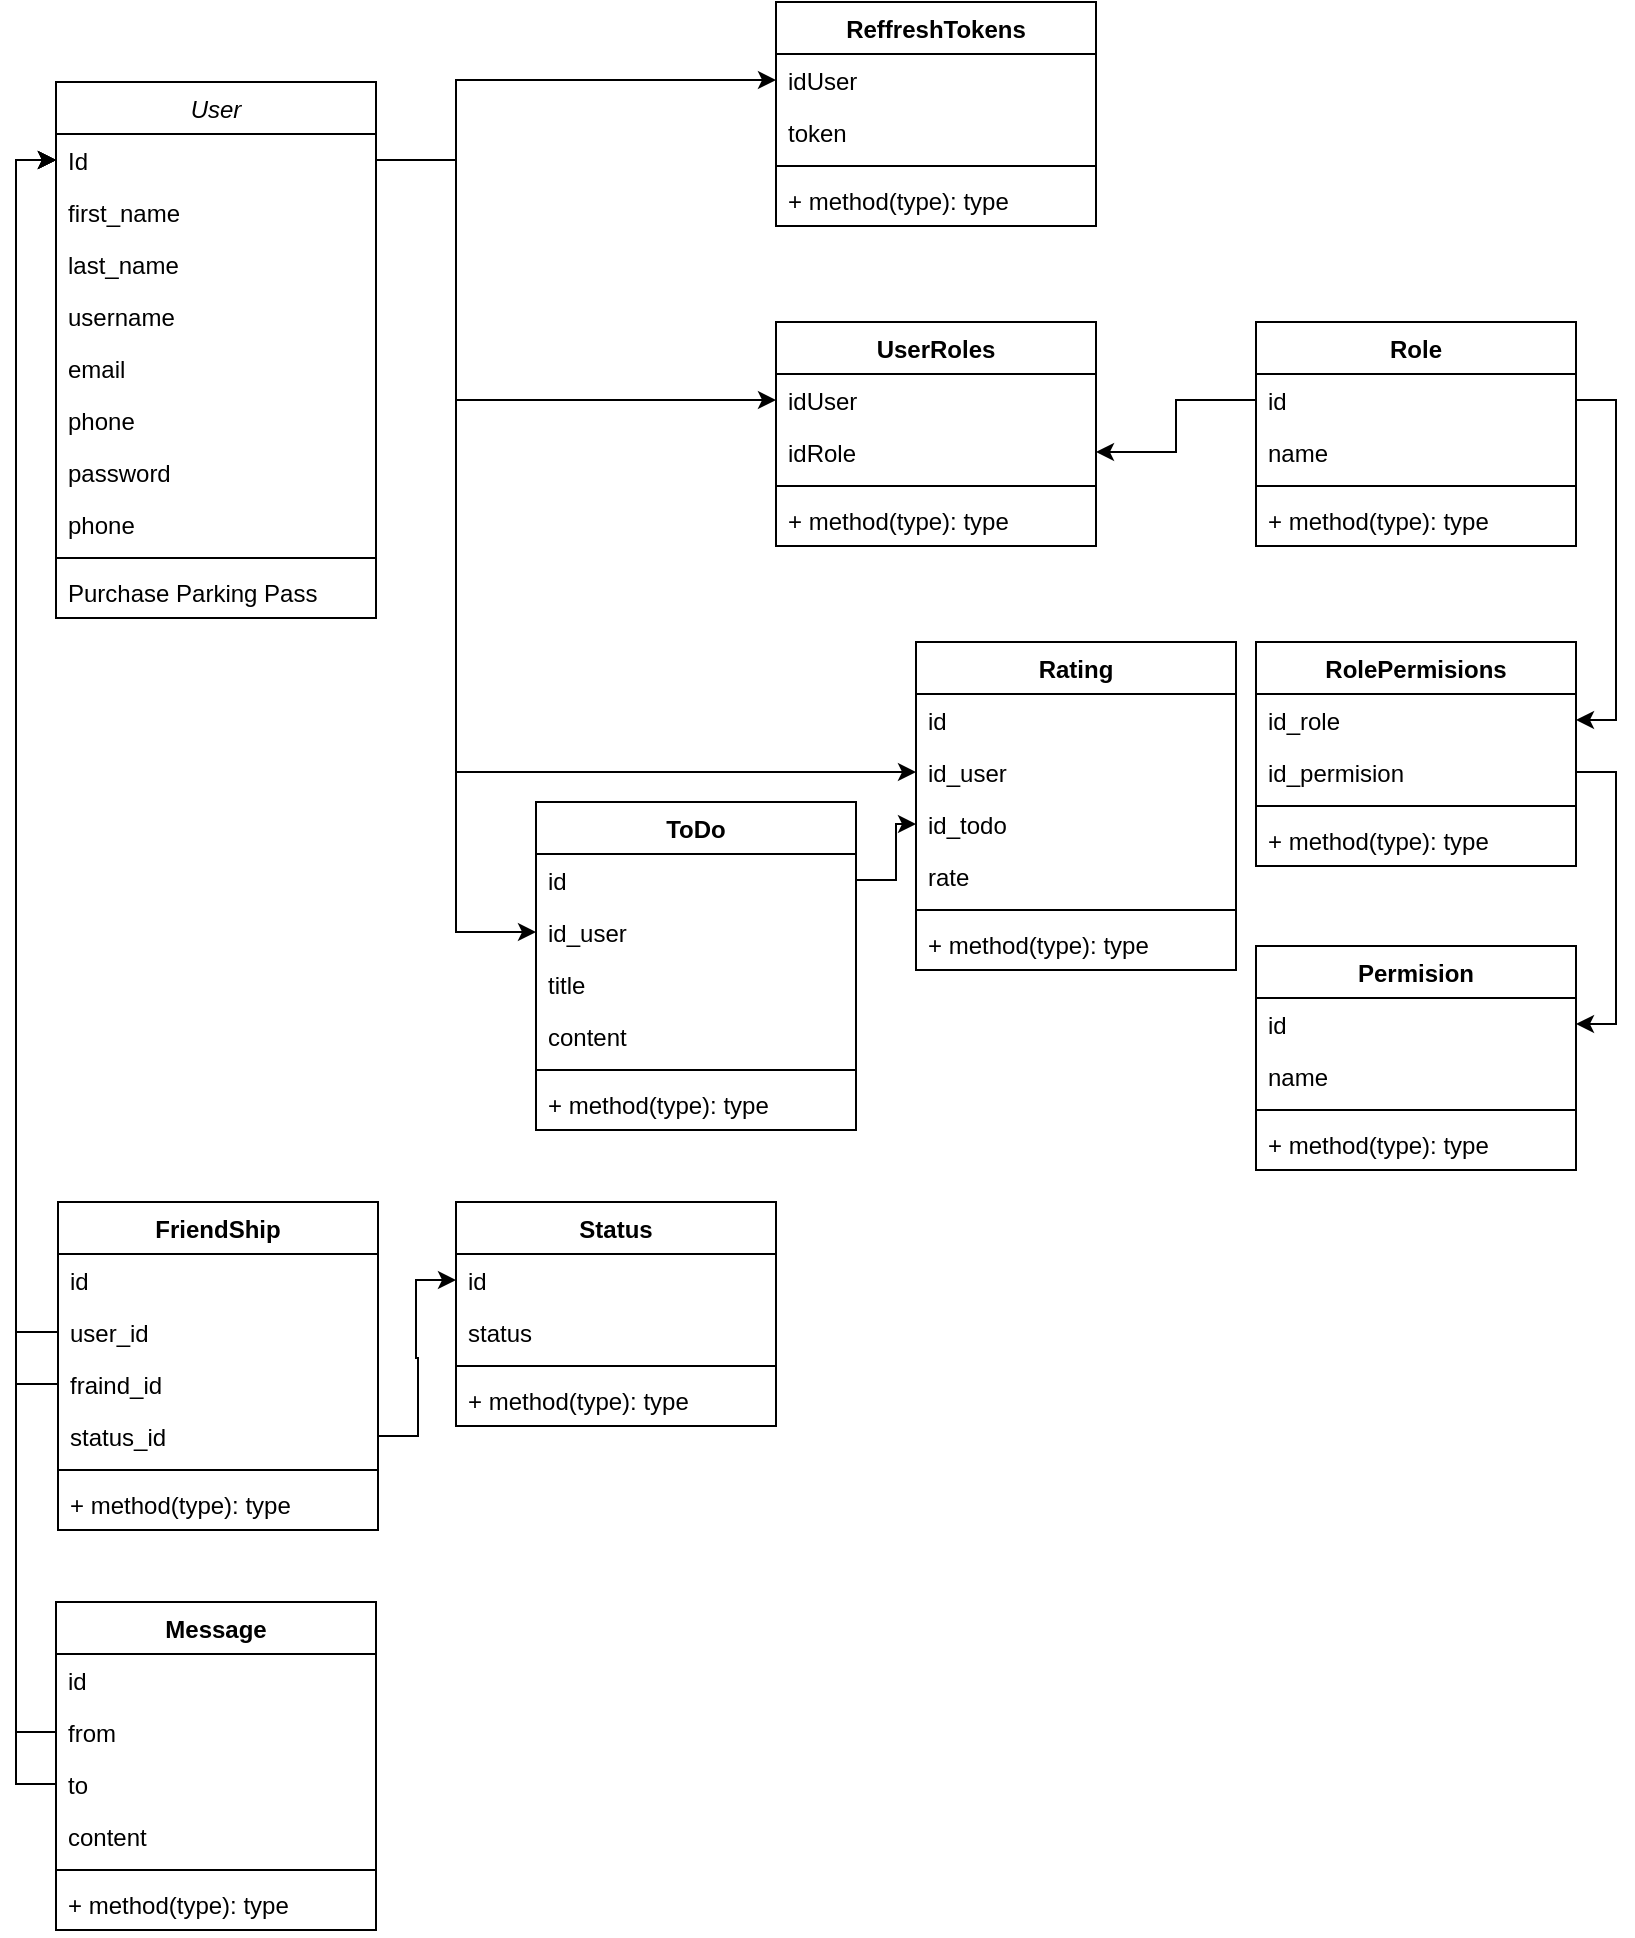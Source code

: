 <mxfile version="20.8.16" type="device"><diagram id="C5RBs43oDa-KdzZeNtuy" name="Page-1"><mxGraphModel dx="864" dy="516" grid="1" gridSize="10" guides="1" tooltips="1" connect="1" arrows="1" fold="1" page="1" pageScale="1" pageWidth="827" pageHeight="1169" math="0" shadow="0"><root><mxCell id="WIyWlLk6GJQsqaUBKTNV-0"/><mxCell id="WIyWlLk6GJQsqaUBKTNV-1" parent="WIyWlLk6GJQsqaUBKTNV-0"/><mxCell id="zkfFHV4jXpPFQw0GAbJ--0" value="User" style="swimlane;fontStyle=2;align=center;verticalAlign=top;childLayout=stackLayout;horizontal=1;startSize=26;horizontalStack=0;resizeParent=1;resizeLast=0;collapsible=1;marginBottom=0;rounded=0;shadow=0;strokeWidth=1;" parent="WIyWlLk6GJQsqaUBKTNV-1" vertex="1"><mxGeometry x="40" y="80" width="160" height="268" as="geometry"><mxRectangle x="230" y="140" width="160" height="26" as="alternateBounds"/></mxGeometry></mxCell><mxCell id="zkfFHV4jXpPFQw0GAbJ--1" value="Id" style="text;align=left;verticalAlign=top;spacingLeft=4;spacingRight=4;overflow=hidden;rotatable=0;points=[[0,0.5],[1,0.5]];portConstraint=eastwest;" parent="zkfFHV4jXpPFQw0GAbJ--0" vertex="1"><mxGeometry y="26" width="160" height="26" as="geometry"/></mxCell><mxCell id="zkfFHV4jXpPFQw0GAbJ--2" value="first_name" style="text;align=left;verticalAlign=top;spacingLeft=4;spacingRight=4;overflow=hidden;rotatable=0;points=[[0,0.5],[1,0.5]];portConstraint=eastwest;rounded=0;shadow=0;html=0;" parent="zkfFHV4jXpPFQw0GAbJ--0" vertex="1"><mxGeometry y="52" width="160" height="26" as="geometry"/></mxCell><mxCell id="-mjYzticGd7YfFNg3WE4-7" value="last_name" style="text;align=left;verticalAlign=top;spacingLeft=4;spacingRight=4;overflow=hidden;rotatable=0;points=[[0,0.5],[1,0.5]];portConstraint=eastwest;rounded=0;shadow=0;html=0;" vertex="1" parent="zkfFHV4jXpPFQw0GAbJ--0"><mxGeometry y="78" width="160" height="26" as="geometry"/></mxCell><mxCell id="zkfFHV4jXpPFQw0GAbJ--3" value="username" style="text;align=left;verticalAlign=top;spacingLeft=4;spacingRight=4;overflow=hidden;rotatable=0;points=[[0,0.5],[1,0.5]];portConstraint=eastwest;rounded=0;shadow=0;html=0;" parent="zkfFHV4jXpPFQw0GAbJ--0" vertex="1"><mxGeometry y="104" width="160" height="26" as="geometry"/></mxCell><mxCell id="-mjYzticGd7YfFNg3WE4-8" value="email" style="text;align=left;verticalAlign=top;spacingLeft=4;spacingRight=4;overflow=hidden;rotatable=0;points=[[0,0.5],[1,0.5]];portConstraint=eastwest;rounded=0;shadow=0;html=0;" vertex="1" parent="zkfFHV4jXpPFQw0GAbJ--0"><mxGeometry y="130" width="160" height="26" as="geometry"/></mxCell><mxCell id="-mjYzticGd7YfFNg3WE4-9" value="phone" style="text;align=left;verticalAlign=top;spacingLeft=4;spacingRight=4;overflow=hidden;rotatable=0;points=[[0,0.5],[1,0.5]];portConstraint=eastwest;rounded=0;shadow=0;html=0;" vertex="1" parent="zkfFHV4jXpPFQw0GAbJ--0"><mxGeometry y="156" width="160" height="26" as="geometry"/></mxCell><mxCell id="-mjYzticGd7YfFNg3WE4-10" value="password" style="text;align=left;verticalAlign=top;spacingLeft=4;spacingRight=4;overflow=hidden;rotatable=0;points=[[0,0.5],[1,0.5]];portConstraint=eastwest;rounded=0;shadow=0;html=0;" vertex="1" parent="zkfFHV4jXpPFQw0GAbJ--0"><mxGeometry y="182" width="160" height="26" as="geometry"/></mxCell><mxCell id="-mjYzticGd7YfFNg3WE4-11" value="phone" style="text;align=left;verticalAlign=top;spacingLeft=4;spacingRight=4;overflow=hidden;rotatable=0;points=[[0,0.5],[1,0.5]];portConstraint=eastwest;rounded=0;shadow=0;html=0;" vertex="1" parent="zkfFHV4jXpPFQw0GAbJ--0"><mxGeometry y="208" width="160" height="26" as="geometry"/></mxCell><mxCell id="zkfFHV4jXpPFQw0GAbJ--4" value="" style="line;html=1;strokeWidth=1;align=left;verticalAlign=middle;spacingTop=-1;spacingLeft=3;spacingRight=3;rotatable=0;labelPosition=right;points=[];portConstraint=eastwest;" parent="zkfFHV4jXpPFQw0GAbJ--0" vertex="1"><mxGeometry y="234" width="160" height="8" as="geometry"/></mxCell><mxCell id="zkfFHV4jXpPFQw0GAbJ--5" value="Purchase Parking Pass" style="text;align=left;verticalAlign=top;spacingLeft=4;spacingRight=4;overflow=hidden;rotatable=0;points=[[0,0.5],[1,0.5]];portConstraint=eastwest;" parent="zkfFHV4jXpPFQw0GAbJ--0" vertex="1"><mxGeometry y="242" width="160" height="26" as="geometry"/></mxCell><mxCell id="-mjYzticGd7YfFNg3WE4-12" value="Role" style="swimlane;fontStyle=1;align=center;verticalAlign=top;childLayout=stackLayout;horizontal=1;startSize=26;horizontalStack=0;resizeParent=1;resizeParentMax=0;resizeLast=0;collapsible=1;marginBottom=0;" vertex="1" parent="WIyWlLk6GJQsqaUBKTNV-1"><mxGeometry x="640" y="200" width="160" height="112" as="geometry"/></mxCell><mxCell id="-mjYzticGd7YfFNg3WE4-13" value="id" style="text;strokeColor=none;fillColor=none;align=left;verticalAlign=top;spacingLeft=4;spacingRight=4;overflow=hidden;rotatable=0;points=[[0,0.5],[1,0.5]];portConstraint=eastwest;" vertex="1" parent="-mjYzticGd7YfFNg3WE4-12"><mxGeometry y="26" width="160" height="26" as="geometry"/></mxCell><mxCell id="-mjYzticGd7YfFNg3WE4-16" value="name" style="text;strokeColor=none;fillColor=none;align=left;verticalAlign=top;spacingLeft=4;spacingRight=4;overflow=hidden;rotatable=0;points=[[0,0.5],[1,0.5]];portConstraint=eastwest;" vertex="1" parent="-mjYzticGd7YfFNg3WE4-12"><mxGeometry y="52" width="160" height="26" as="geometry"/></mxCell><mxCell id="-mjYzticGd7YfFNg3WE4-14" value="" style="line;strokeWidth=1;fillColor=none;align=left;verticalAlign=middle;spacingTop=-1;spacingLeft=3;spacingRight=3;rotatable=0;labelPosition=right;points=[];portConstraint=eastwest;strokeColor=inherit;" vertex="1" parent="-mjYzticGd7YfFNg3WE4-12"><mxGeometry y="78" width="160" height="8" as="geometry"/></mxCell><mxCell id="-mjYzticGd7YfFNg3WE4-15" value="+ method(type): type" style="text;strokeColor=none;fillColor=none;align=left;verticalAlign=top;spacingLeft=4;spacingRight=4;overflow=hidden;rotatable=0;points=[[0,0.5],[1,0.5]];portConstraint=eastwest;" vertex="1" parent="-mjYzticGd7YfFNg3WE4-12"><mxGeometry y="86" width="160" height="26" as="geometry"/></mxCell><mxCell id="-mjYzticGd7YfFNg3WE4-17" value="UserRoles" style="swimlane;fontStyle=1;align=center;verticalAlign=top;childLayout=stackLayout;horizontal=1;startSize=26;horizontalStack=0;resizeParent=1;resizeParentMax=0;resizeLast=0;collapsible=1;marginBottom=0;" vertex="1" parent="WIyWlLk6GJQsqaUBKTNV-1"><mxGeometry x="400" y="200" width="160" height="112" as="geometry"/></mxCell><mxCell id="-mjYzticGd7YfFNg3WE4-18" value="idUser" style="text;strokeColor=none;fillColor=none;align=left;verticalAlign=top;spacingLeft=4;spacingRight=4;overflow=hidden;rotatable=0;points=[[0,0.5],[1,0.5]];portConstraint=eastwest;" vertex="1" parent="-mjYzticGd7YfFNg3WE4-17"><mxGeometry y="26" width="160" height="26" as="geometry"/></mxCell><mxCell id="-mjYzticGd7YfFNg3WE4-21" value="idRole" style="text;strokeColor=none;fillColor=none;align=left;verticalAlign=top;spacingLeft=4;spacingRight=4;overflow=hidden;rotatable=0;points=[[0,0.5],[1,0.5]];portConstraint=eastwest;" vertex="1" parent="-mjYzticGd7YfFNg3WE4-17"><mxGeometry y="52" width="160" height="26" as="geometry"/></mxCell><mxCell id="-mjYzticGd7YfFNg3WE4-19" value="" style="line;strokeWidth=1;fillColor=none;align=left;verticalAlign=middle;spacingTop=-1;spacingLeft=3;spacingRight=3;rotatable=0;labelPosition=right;points=[];portConstraint=eastwest;strokeColor=inherit;" vertex="1" parent="-mjYzticGd7YfFNg3WE4-17"><mxGeometry y="78" width="160" height="8" as="geometry"/></mxCell><mxCell id="-mjYzticGd7YfFNg3WE4-20" value="+ method(type): type" style="text;strokeColor=none;fillColor=none;align=left;verticalAlign=top;spacingLeft=4;spacingRight=4;overflow=hidden;rotatable=0;points=[[0,0.5],[1,0.5]];portConstraint=eastwest;" vertex="1" parent="-mjYzticGd7YfFNg3WE4-17"><mxGeometry y="86" width="160" height="26" as="geometry"/></mxCell><mxCell id="-mjYzticGd7YfFNg3WE4-22" style="edgeStyle=orthogonalEdgeStyle;rounded=0;orthogonalLoop=1;jettySize=auto;html=1;exitX=1;exitY=0.5;exitDx=0;exitDy=0;entryX=0;entryY=0.5;entryDx=0;entryDy=0;" edge="1" parent="WIyWlLk6GJQsqaUBKTNV-1" source="zkfFHV4jXpPFQw0GAbJ--1" target="-mjYzticGd7YfFNg3WE4-18"><mxGeometry relative="1" as="geometry"><Array as="points"><mxPoint x="240" y="119"/><mxPoint x="240" y="239"/></Array></mxGeometry></mxCell><mxCell id="-mjYzticGd7YfFNg3WE4-23" style="edgeStyle=orthogonalEdgeStyle;rounded=0;orthogonalLoop=1;jettySize=auto;html=1;exitX=0;exitY=0.5;exitDx=0;exitDy=0;entryX=1;entryY=0.5;entryDx=0;entryDy=0;" edge="1" parent="WIyWlLk6GJQsqaUBKTNV-1" source="-mjYzticGd7YfFNg3WE4-13" target="-mjYzticGd7YfFNg3WE4-21"><mxGeometry relative="1" as="geometry"/></mxCell><mxCell id="-mjYzticGd7YfFNg3WE4-24" value="ReffreshTokens" style="swimlane;fontStyle=1;align=center;verticalAlign=top;childLayout=stackLayout;horizontal=1;startSize=26;horizontalStack=0;resizeParent=1;resizeParentMax=0;resizeLast=0;collapsible=1;marginBottom=0;" vertex="1" parent="WIyWlLk6GJQsqaUBKTNV-1"><mxGeometry x="400" y="40" width="160" height="112" as="geometry"/></mxCell><mxCell id="-mjYzticGd7YfFNg3WE4-25" value="idUser" style="text;strokeColor=none;fillColor=none;align=left;verticalAlign=top;spacingLeft=4;spacingRight=4;overflow=hidden;rotatable=0;points=[[0,0.5],[1,0.5]];portConstraint=eastwest;" vertex="1" parent="-mjYzticGd7YfFNg3WE4-24"><mxGeometry y="26" width="160" height="26" as="geometry"/></mxCell><mxCell id="-mjYzticGd7YfFNg3WE4-28" value="token" style="text;strokeColor=none;fillColor=none;align=left;verticalAlign=top;spacingLeft=4;spacingRight=4;overflow=hidden;rotatable=0;points=[[0,0.5],[1,0.5]];portConstraint=eastwest;" vertex="1" parent="-mjYzticGd7YfFNg3WE4-24"><mxGeometry y="52" width="160" height="26" as="geometry"/></mxCell><mxCell id="-mjYzticGd7YfFNg3WE4-26" value="" style="line;strokeWidth=1;fillColor=none;align=left;verticalAlign=middle;spacingTop=-1;spacingLeft=3;spacingRight=3;rotatable=0;labelPosition=right;points=[];portConstraint=eastwest;strokeColor=inherit;" vertex="1" parent="-mjYzticGd7YfFNg3WE4-24"><mxGeometry y="78" width="160" height="8" as="geometry"/></mxCell><mxCell id="-mjYzticGd7YfFNg3WE4-27" value="+ method(type): type" style="text;strokeColor=none;fillColor=none;align=left;verticalAlign=top;spacingLeft=4;spacingRight=4;overflow=hidden;rotatable=0;points=[[0,0.5],[1,0.5]];portConstraint=eastwest;" vertex="1" parent="-mjYzticGd7YfFNg3WE4-24"><mxGeometry y="86" width="160" height="26" as="geometry"/></mxCell><mxCell id="-mjYzticGd7YfFNg3WE4-29" style="edgeStyle=orthogonalEdgeStyle;rounded=0;orthogonalLoop=1;jettySize=auto;html=1;exitX=1;exitY=0.5;exitDx=0;exitDy=0;entryX=0;entryY=0.5;entryDx=0;entryDy=0;" edge="1" parent="WIyWlLk6GJQsqaUBKTNV-1" source="zkfFHV4jXpPFQw0GAbJ--1" target="-mjYzticGd7YfFNg3WE4-25"><mxGeometry relative="1" as="geometry"><Array as="points"><mxPoint x="240" y="119"/><mxPoint x="240" y="79"/></Array></mxGeometry></mxCell><mxCell id="-mjYzticGd7YfFNg3WE4-30" value="ToDo" style="swimlane;fontStyle=1;align=center;verticalAlign=top;childLayout=stackLayout;horizontal=1;startSize=26;horizontalStack=0;resizeParent=1;resizeParentMax=0;resizeLast=0;collapsible=1;marginBottom=0;" vertex="1" parent="WIyWlLk6GJQsqaUBKTNV-1"><mxGeometry x="280" y="440" width="160" height="164" as="geometry"/></mxCell><mxCell id="-mjYzticGd7YfFNg3WE4-31" value="id" style="text;strokeColor=none;fillColor=none;align=left;verticalAlign=top;spacingLeft=4;spacingRight=4;overflow=hidden;rotatable=0;points=[[0,0.5],[1,0.5]];portConstraint=eastwest;" vertex="1" parent="-mjYzticGd7YfFNg3WE4-30"><mxGeometry y="26" width="160" height="26" as="geometry"/></mxCell><mxCell id="-mjYzticGd7YfFNg3WE4-34" value="id_user" style="text;strokeColor=none;fillColor=none;align=left;verticalAlign=top;spacingLeft=4;spacingRight=4;overflow=hidden;rotatable=0;points=[[0,0.5],[1,0.5]];portConstraint=eastwest;" vertex="1" parent="-mjYzticGd7YfFNg3WE4-30"><mxGeometry y="52" width="160" height="26" as="geometry"/></mxCell><mxCell id="-mjYzticGd7YfFNg3WE4-36" value="title" style="text;strokeColor=none;fillColor=none;align=left;verticalAlign=top;spacingLeft=4;spacingRight=4;overflow=hidden;rotatable=0;points=[[0,0.5],[1,0.5]];portConstraint=eastwest;" vertex="1" parent="-mjYzticGd7YfFNg3WE4-30"><mxGeometry y="78" width="160" height="26" as="geometry"/></mxCell><mxCell id="-mjYzticGd7YfFNg3WE4-35" value="content" style="text;strokeColor=none;fillColor=none;align=left;verticalAlign=top;spacingLeft=4;spacingRight=4;overflow=hidden;rotatable=0;points=[[0,0.5],[1,0.5]];portConstraint=eastwest;" vertex="1" parent="-mjYzticGd7YfFNg3WE4-30"><mxGeometry y="104" width="160" height="26" as="geometry"/></mxCell><mxCell id="-mjYzticGd7YfFNg3WE4-32" value="" style="line;strokeWidth=1;fillColor=none;align=left;verticalAlign=middle;spacingTop=-1;spacingLeft=3;spacingRight=3;rotatable=0;labelPosition=right;points=[];portConstraint=eastwest;strokeColor=inherit;" vertex="1" parent="-mjYzticGd7YfFNg3WE4-30"><mxGeometry y="130" width="160" height="8" as="geometry"/></mxCell><mxCell id="-mjYzticGd7YfFNg3WE4-33" value="+ method(type): type" style="text;strokeColor=none;fillColor=none;align=left;verticalAlign=top;spacingLeft=4;spacingRight=4;overflow=hidden;rotatable=0;points=[[0,0.5],[1,0.5]];portConstraint=eastwest;" vertex="1" parent="-mjYzticGd7YfFNg3WE4-30"><mxGeometry y="138" width="160" height="26" as="geometry"/></mxCell><mxCell id="-mjYzticGd7YfFNg3WE4-37" style="edgeStyle=orthogonalEdgeStyle;rounded=0;orthogonalLoop=1;jettySize=auto;html=1;exitX=1;exitY=0.5;exitDx=0;exitDy=0;" edge="1" parent="WIyWlLk6GJQsqaUBKTNV-1" source="zkfFHV4jXpPFQw0GAbJ--1" target="-mjYzticGd7YfFNg3WE4-34"><mxGeometry relative="1" as="geometry"/></mxCell><mxCell id="-mjYzticGd7YfFNg3WE4-38" value="Rating" style="swimlane;fontStyle=1;align=center;verticalAlign=top;childLayout=stackLayout;horizontal=1;startSize=26;horizontalStack=0;resizeParent=1;resizeParentMax=0;resizeLast=0;collapsible=1;marginBottom=0;" vertex="1" parent="WIyWlLk6GJQsqaUBKTNV-1"><mxGeometry x="470" y="360" width="160" height="164" as="geometry"/></mxCell><mxCell id="-mjYzticGd7YfFNg3WE4-39" value="id" style="text;strokeColor=none;fillColor=none;align=left;verticalAlign=top;spacingLeft=4;spacingRight=4;overflow=hidden;rotatable=0;points=[[0,0.5],[1,0.5]];portConstraint=eastwest;" vertex="1" parent="-mjYzticGd7YfFNg3WE4-38"><mxGeometry y="26" width="160" height="26" as="geometry"/></mxCell><mxCell id="-mjYzticGd7YfFNg3WE4-42" value="id_user" style="text;strokeColor=none;fillColor=none;align=left;verticalAlign=top;spacingLeft=4;spacingRight=4;overflow=hidden;rotatable=0;points=[[0,0.5],[1,0.5]];portConstraint=eastwest;" vertex="1" parent="-mjYzticGd7YfFNg3WE4-38"><mxGeometry y="52" width="160" height="26" as="geometry"/></mxCell><mxCell id="-mjYzticGd7YfFNg3WE4-43" value="id_todo" style="text;strokeColor=none;fillColor=none;align=left;verticalAlign=top;spacingLeft=4;spacingRight=4;overflow=hidden;rotatable=0;points=[[0,0.5],[1,0.5]];portConstraint=eastwest;" vertex="1" parent="-mjYzticGd7YfFNg3WE4-38"><mxGeometry y="78" width="160" height="26" as="geometry"/></mxCell><mxCell id="-mjYzticGd7YfFNg3WE4-44" value="rate" style="text;strokeColor=none;fillColor=none;align=left;verticalAlign=top;spacingLeft=4;spacingRight=4;overflow=hidden;rotatable=0;points=[[0,0.5],[1,0.5]];portConstraint=eastwest;" vertex="1" parent="-mjYzticGd7YfFNg3WE4-38"><mxGeometry y="104" width="160" height="26" as="geometry"/></mxCell><mxCell id="-mjYzticGd7YfFNg3WE4-40" value="" style="line;strokeWidth=1;fillColor=none;align=left;verticalAlign=middle;spacingTop=-1;spacingLeft=3;spacingRight=3;rotatable=0;labelPosition=right;points=[];portConstraint=eastwest;strokeColor=inherit;" vertex="1" parent="-mjYzticGd7YfFNg3WE4-38"><mxGeometry y="130" width="160" height="8" as="geometry"/></mxCell><mxCell id="-mjYzticGd7YfFNg3WE4-41" value="+ method(type): type" style="text;strokeColor=none;fillColor=none;align=left;verticalAlign=top;spacingLeft=4;spacingRight=4;overflow=hidden;rotatable=0;points=[[0,0.5],[1,0.5]];portConstraint=eastwest;" vertex="1" parent="-mjYzticGd7YfFNg3WE4-38"><mxGeometry y="138" width="160" height="26" as="geometry"/></mxCell><mxCell id="-mjYzticGd7YfFNg3WE4-45" style="edgeStyle=orthogonalEdgeStyle;rounded=0;orthogonalLoop=1;jettySize=auto;html=1;exitX=1;exitY=0.5;exitDx=0;exitDy=0;entryX=0;entryY=0.5;entryDx=0;entryDy=0;" edge="1" parent="WIyWlLk6GJQsqaUBKTNV-1" source="zkfFHV4jXpPFQw0GAbJ--1" target="-mjYzticGd7YfFNg3WE4-42"><mxGeometry relative="1" as="geometry"><Array as="points"><mxPoint x="240" y="119"/><mxPoint x="240" y="425"/></Array></mxGeometry></mxCell><mxCell id="-mjYzticGd7YfFNg3WE4-47" style="edgeStyle=orthogonalEdgeStyle;rounded=0;orthogonalLoop=1;jettySize=auto;html=1;exitX=1;exitY=0.5;exitDx=0;exitDy=0;entryX=0;entryY=0.5;entryDx=0;entryDy=0;" edge="1" parent="WIyWlLk6GJQsqaUBKTNV-1" source="-mjYzticGd7YfFNg3WE4-31" target="-mjYzticGd7YfFNg3WE4-43"><mxGeometry relative="1" as="geometry"/></mxCell><mxCell id="-mjYzticGd7YfFNg3WE4-48" value="RolePermisions" style="swimlane;fontStyle=1;align=center;verticalAlign=top;childLayout=stackLayout;horizontal=1;startSize=26;horizontalStack=0;resizeParent=1;resizeParentMax=0;resizeLast=0;collapsible=1;marginBottom=0;" vertex="1" parent="WIyWlLk6GJQsqaUBKTNV-1"><mxGeometry x="640" y="360" width="160" height="112" as="geometry"/></mxCell><mxCell id="-mjYzticGd7YfFNg3WE4-49" value="id_role" style="text;strokeColor=none;fillColor=none;align=left;verticalAlign=top;spacingLeft=4;spacingRight=4;overflow=hidden;rotatable=0;points=[[0,0.5],[1,0.5]];portConstraint=eastwest;" vertex="1" parent="-mjYzticGd7YfFNg3WE4-48"><mxGeometry y="26" width="160" height="26" as="geometry"/></mxCell><mxCell id="-mjYzticGd7YfFNg3WE4-52" value="id_permision" style="text;strokeColor=none;fillColor=none;align=left;verticalAlign=top;spacingLeft=4;spacingRight=4;overflow=hidden;rotatable=0;points=[[0,0.5],[1,0.5]];portConstraint=eastwest;" vertex="1" parent="-mjYzticGd7YfFNg3WE4-48"><mxGeometry y="52" width="160" height="26" as="geometry"/></mxCell><mxCell id="-mjYzticGd7YfFNg3WE4-50" value="" style="line;strokeWidth=1;fillColor=none;align=left;verticalAlign=middle;spacingTop=-1;spacingLeft=3;spacingRight=3;rotatable=0;labelPosition=right;points=[];portConstraint=eastwest;strokeColor=inherit;" vertex="1" parent="-mjYzticGd7YfFNg3WE4-48"><mxGeometry y="78" width="160" height="8" as="geometry"/></mxCell><mxCell id="-mjYzticGd7YfFNg3WE4-51" value="+ method(type): type" style="text;strokeColor=none;fillColor=none;align=left;verticalAlign=top;spacingLeft=4;spacingRight=4;overflow=hidden;rotatable=0;points=[[0,0.5],[1,0.5]];portConstraint=eastwest;" vertex="1" parent="-mjYzticGd7YfFNg3WE4-48"><mxGeometry y="86" width="160" height="26" as="geometry"/></mxCell><mxCell id="-mjYzticGd7YfFNg3WE4-53" style="edgeStyle=orthogonalEdgeStyle;rounded=0;orthogonalLoop=1;jettySize=auto;html=1;exitX=1;exitY=0.5;exitDx=0;exitDy=0;entryX=1;entryY=0.5;entryDx=0;entryDy=0;" edge="1" parent="WIyWlLk6GJQsqaUBKTNV-1" source="-mjYzticGd7YfFNg3WE4-13" target="-mjYzticGd7YfFNg3WE4-49"><mxGeometry relative="1" as="geometry"/></mxCell><mxCell id="-mjYzticGd7YfFNg3WE4-54" value="Permision" style="swimlane;fontStyle=1;align=center;verticalAlign=top;childLayout=stackLayout;horizontal=1;startSize=26;horizontalStack=0;resizeParent=1;resizeParentMax=0;resizeLast=0;collapsible=1;marginBottom=0;" vertex="1" parent="WIyWlLk6GJQsqaUBKTNV-1"><mxGeometry x="640" y="512" width="160" height="112" as="geometry"/></mxCell><mxCell id="-mjYzticGd7YfFNg3WE4-55" value="id" style="text;strokeColor=none;fillColor=none;align=left;verticalAlign=top;spacingLeft=4;spacingRight=4;overflow=hidden;rotatable=0;points=[[0,0.5],[1,0.5]];portConstraint=eastwest;" vertex="1" parent="-mjYzticGd7YfFNg3WE4-54"><mxGeometry y="26" width="160" height="26" as="geometry"/></mxCell><mxCell id="-mjYzticGd7YfFNg3WE4-58" value="name" style="text;strokeColor=none;fillColor=none;align=left;verticalAlign=top;spacingLeft=4;spacingRight=4;overflow=hidden;rotatable=0;points=[[0,0.5],[1,0.5]];portConstraint=eastwest;" vertex="1" parent="-mjYzticGd7YfFNg3WE4-54"><mxGeometry y="52" width="160" height="26" as="geometry"/></mxCell><mxCell id="-mjYzticGd7YfFNg3WE4-56" value="" style="line;strokeWidth=1;fillColor=none;align=left;verticalAlign=middle;spacingTop=-1;spacingLeft=3;spacingRight=3;rotatable=0;labelPosition=right;points=[];portConstraint=eastwest;strokeColor=inherit;" vertex="1" parent="-mjYzticGd7YfFNg3WE4-54"><mxGeometry y="78" width="160" height="8" as="geometry"/></mxCell><mxCell id="-mjYzticGd7YfFNg3WE4-57" value="+ method(type): type" style="text;strokeColor=none;fillColor=none;align=left;verticalAlign=top;spacingLeft=4;spacingRight=4;overflow=hidden;rotatable=0;points=[[0,0.5],[1,0.5]];portConstraint=eastwest;" vertex="1" parent="-mjYzticGd7YfFNg3WE4-54"><mxGeometry y="86" width="160" height="26" as="geometry"/></mxCell><mxCell id="-mjYzticGd7YfFNg3WE4-59" style="edgeStyle=orthogonalEdgeStyle;rounded=0;orthogonalLoop=1;jettySize=auto;html=1;exitX=1;exitY=0.5;exitDx=0;exitDy=0;entryX=1;entryY=0.5;entryDx=0;entryDy=0;" edge="1" parent="WIyWlLk6GJQsqaUBKTNV-1" source="-mjYzticGd7YfFNg3WE4-52" target="-mjYzticGd7YfFNg3WE4-55"><mxGeometry relative="1" as="geometry"/></mxCell><mxCell id="-mjYzticGd7YfFNg3WE4-60" value="FriendShip" style="swimlane;fontStyle=1;align=center;verticalAlign=top;childLayout=stackLayout;horizontal=1;startSize=26;horizontalStack=0;resizeParent=1;resizeParentMax=0;resizeLast=0;collapsible=1;marginBottom=0;" vertex="1" parent="WIyWlLk6GJQsqaUBKTNV-1"><mxGeometry x="41" y="640" width="160" height="164" as="geometry"/></mxCell><mxCell id="-mjYzticGd7YfFNg3WE4-61" value="id" style="text;strokeColor=none;fillColor=none;align=left;verticalAlign=top;spacingLeft=4;spacingRight=4;overflow=hidden;rotatable=0;points=[[0,0.5],[1,0.5]];portConstraint=eastwest;" vertex="1" parent="-mjYzticGd7YfFNg3WE4-60"><mxGeometry y="26" width="160" height="26" as="geometry"/></mxCell><mxCell id="-mjYzticGd7YfFNg3WE4-64" value="user_id" style="text;strokeColor=none;fillColor=none;align=left;verticalAlign=top;spacingLeft=4;spacingRight=4;overflow=hidden;rotatable=0;points=[[0,0.5],[1,0.5]];portConstraint=eastwest;" vertex="1" parent="-mjYzticGd7YfFNg3WE4-60"><mxGeometry y="52" width="160" height="26" as="geometry"/></mxCell><mxCell id="-mjYzticGd7YfFNg3WE4-65" value="fraind_id" style="text;strokeColor=none;fillColor=none;align=left;verticalAlign=top;spacingLeft=4;spacingRight=4;overflow=hidden;rotatable=0;points=[[0,0.5],[1,0.5]];portConstraint=eastwest;" vertex="1" parent="-mjYzticGd7YfFNg3WE4-60"><mxGeometry y="78" width="160" height="26" as="geometry"/></mxCell><mxCell id="-mjYzticGd7YfFNg3WE4-66" value="status_id" style="text;strokeColor=none;fillColor=none;align=left;verticalAlign=top;spacingLeft=4;spacingRight=4;overflow=hidden;rotatable=0;points=[[0,0.5],[1,0.5]];portConstraint=eastwest;" vertex="1" parent="-mjYzticGd7YfFNg3WE4-60"><mxGeometry y="104" width="160" height="26" as="geometry"/></mxCell><mxCell id="-mjYzticGd7YfFNg3WE4-62" value="" style="line;strokeWidth=1;fillColor=none;align=left;verticalAlign=middle;spacingTop=-1;spacingLeft=3;spacingRight=3;rotatable=0;labelPosition=right;points=[];portConstraint=eastwest;strokeColor=inherit;" vertex="1" parent="-mjYzticGd7YfFNg3WE4-60"><mxGeometry y="130" width="160" height="8" as="geometry"/></mxCell><mxCell id="-mjYzticGd7YfFNg3WE4-63" value="+ method(type): type" style="text;strokeColor=none;fillColor=none;align=left;verticalAlign=top;spacingLeft=4;spacingRight=4;overflow=hidden;rotatable=0;points=[[0,0.5],[1,0.5]];portConstraint=eastwest;" vertex="1" parent="-mjYzticGd7YfFNg3WE4-60"><mxGeometry y="138" width="160" height="26" as="geometry"/></mxCell><mxCell id="-mjYzticGd7YfFNg3WE4-67" style="edgeStyle=orthogonalEdgeStyle;rounded=0;orthogonalLoop=1;jettySize=auto;html=1;exitX=0;exitY=0.5;exitDx=0;exitDy=0;entryX=0;entryY=0.5;entryDx=0;entryDy=0;" edge="1" parent="WIyWlLk6GJQsqaUBKTNV-1" source="-mjYzticGd7YfFNg3WE4-64" target="zkfFHV4jXpPFQw0GAbJ--1"><mxGeometry relative="1" as="geometry"/></mxCell><mxCell id="-mjYzticGd7YfFNg3WE4-68" style="edgeStyle=orthogonalEdgeStyle;rounded=0;orthogonalLoop=1;jettySize=auto;html=1;exitX=0;exitY=0.5;exitDx=0;exitDy=0;entryX=0;entryY=0.5;entryDx=0;entryDy=0;" edge="1" parent="WIyWlLk6GJQsqaUBKTNV-1" source="-mjYzticGd7YfFNg3WE4-65" target="zkfFHV4jXpPFQw0GAbJ--1"><mxGeometry relative="1" as="geometry"/></mxCell><mxCell id="-mjYzticGd7YfFNg3WE4-69" value="Status" style="swimlane;fontStyle=1;align=center;verticalAlign=top;childLayout=stackLayout;horizontal=1;startSize=26;horizontalStack=0;resizeParent=1;resizeParentMax=0;resizeLast=0;collapsible=1;marginBottom=0;" vertex="1" parent="WIyWlLk6GJQsqaUBKTNV-1"><mxGeometry x="240" y="640" width="160" height="112" as="geometry"/></mxCell><mxCell id="-mjYzticGd7YfFNg3WE4-70" value="id" style="text;strokeColor=none;fillColor=none;align=left;verticalAlign=top;spacingLeft=4;spacingRight=4;overflow=hidden;rotatable=0;points=[[0,0.5],[1,0.5]];portConstraint=eastwest;" vertex="1" parent="-mjYzticGd7YfFNg3WE4-69"><mxGeometry y="26" width="160" height="26" as="geometry"/></mxCell><mxCell id="-mjYzticGd7YfFNg3WE4-73" value="status" style="text;strokeColor=none;fillColor=none;align=left;verticalAlign=top;spacingLeft=4;spacingRight=4;overflow=hidden;rotatable=0;points=[[0,0.5],[1,0.5]];portConstraint=eastwest;" vertex="1" parent="-mjYzticGd7YfFNg3WE4-69"><mxGeometry y="52" width="160" height="26" as="geometry"/></mxCell><mxCell id="-mjYzticGd7YfFNg3WE4-71" value="" style="line;strokeWidth=1;fillColor=none;align=left;verticalAlign=middle;spacingTop=-1;spacingLeft=3;spacingRight=3;rotatable=0;labelPosition=right;points=[];portConstraint=eastwest;strokeColor=inherit;" vertex="1" parent="-mjYzticGd7YfFNg3WE4-69"><mxGeometry y="78" width="160" height="8" as="geometry"/></mxCell><mxCell id="-mjYzticGd7YfFNg3WE4-72" value="+ method(type): type" style="text;strokeColor=none;fillColor=none;align=left;verticalAlign=top;spacingLeft=4;spacingRight=4;overflow=hidden;rotatable=0;points=[[0,0.5],[1,0.5]];portConstraint=eastwest;" vertex="1" parent="-mjYzticGd7YfFNg3WE4-69"><mxGeometry y="86" width="160" height="26" as="geometry"/></mxCell><mxCell id="-mjYzticGd7YfFNg3WE4-74" style="edgeStyle=orthogonalEdgeStyle;rounded=0;orthogonalLoop=1;jettySize=auto;html=1;exitX=1;exitY=0.5;exitDx=0;exitDy=0;entryX=0;entryY=0.5;entryDx=0;entryDy=0;" edge="1" parent="WIyWlLk6GJQsqaUBKTNV-1" source="-mjYzticGd7YfFNg3WE4-66" target="-mjYzticGd7YfFNg3WE4-70"><mxGeometry relative="1" as="geometry"/></mxCell><mxCell id="-mjYzticGd7YfFNg3WE4-75" value="Message" style="swimlane;fontStyle=1;align=center;verticalAlign=top;childLayout=stackLayout;horizontal=1;startSize=26;horizontalStack=0;resizeParent=1;resizeParentMax=0;resizeLast=0;collapsible=1;marginBottom=0;" vertex="1" parent="WIyWlLk6GJQsqaUBKTNV-1"><mxGeometry x="40" y="840" width="160" height="164" as="geometry"/></mxCell><mxCell id="-mjYzticGd7YfFNg3WE4-79" value="id" style="text;strokeColor=none;fillColor=none;align=left;verticalAlign=top;spacingLeft=4;spacingRight=4;overflow=hidden;rotatable=0;points=[[0,0.5],[1,0.5]];portConstraint=eastwest;" vertex="1" parent="-mjYzticGd7YfFNg3WE4-75"><mxGeometry y="26" width="160" height="26" as="geometry"/></mxCell><mxCell id="-mjYzticGd7YfFNg3WE4-81" value="from" style="text;strokeColor=none;fillColor=none;align=left;verticalAlign=top;spacingLeft=4;spacingRight=4;overflow=hidden;rotatable=0;points=[[0,0.5],[1,0.5]];portConstraint=eastwest;" vertex="1" parent="-mjYzticGd7YfFNg3WE4-75"><mxGeometry y="52" width="160" height="26" as="geometry"/></mxCell><mxCell id="-mjYzticGd7YfFNg3WE4-80" value="to" style="text;strokeColor=none;fillColor=none;align=left;verticalAlign=top;spacingLeft=4;spacingRight=4;overflow=hidden;rotatable=0;points=[[0,0.5],[1,0.5]];portConstraint=eastwest;" vertex="1" parent="-mjYzticGd7YfFNg3WE4-75"><mxGeometry y="78" width="160" height="26" as="geometry"/></mxCell><mxCell id="-mjYzticGd7YfFNg3WE4-82" value="content" style="text;strokeColor=none;fillColor=none;align=left;verticalAlign=top;spacingLeft=4;spacingRight=4;overflow=hidden;rotatable=0;points=[[0,0.5],[1,0.5]];portConstraint=eastwest;" vertex="1" parent="-mjYzticGd7YfFNg3WE4-75"><mxGeometry y="104" width="160" height="26" as="geometry"/></mxCell><mxCell id="-mjYzticGd7YfFNg3WE4-77" value="" style="line;strokeWidth=1;fillColor=none;align=left;verticalAlign=middle;spacingTop=-1;spacingLeft=3;spacingRight=3;rotatable=0;labelPosition=right;points=[];portConstraint=eastwest;strokeColor=inherit;" vertex="1" parent="-mjYzticGd7YfFNg3WE4-75"><mxGeometry y="130" width="160" height="8" as="geometry"/></mxCell><mxCell id="-mjYzticGd7YfFNg3WE4-78" value="+ method(type): type" style="text;strokeColor=none;fillColor=none;align=left;verticalAlign=top;spacingLeft=4;spacingRight=4;overflow=hidden;rotatable=0;points=[[0,0.5],[1,0.5]];portConstraint=eastwest;" vertex="1" parent="-mjYzticGd7YfFNg3WE4-75"><mxGeometry y="138" width="160" height="26" as="geometry"/></mxCell><mxCell id="-mjYzticGd7YfFNg3WE4-86" style="edgeStyle=orthogonalEdgeStyle;rounded=0;orthogonalLoop=1;jettySize=auto;html=1;exitX=0;exitY=0.5;exitDx=0;exitDy=0;entryX=0;entryY=0.5;entryDx=0;entryDy=0;" edge="1" parent="WIyWlLk6GJQsqaUBKTNV-1" source="-mjYzticGd7YfFNg3WE4-81" target="zkfFHV4jXpPFQw0GAbJ--1"><mxGeometry relative="1" as="geometry"/></mxCell><mxCell id="-mjYzticGd7YfFNg3WE4-87" style="edgeStyle=orthogonalEdgeStyle;rounded=0;orthogonalLoop=1;jettySize=auto;html=1;exitX=0;exitY=0.5;exitDx=0;exitDy=0;entryX=0;entryY=0.5;entryDx=0;entryDy=0;" edge="1" parent="WIyWlLk6GJQsqaUBKTNV-1" source="-mjYzticGd7YfFNg3WE4-80" target="zkfFHV4jXpPFQw0GAbJ--1"><mxGeometry relative="1" as="geometry"/></mxCell></root></mxGraphModel></diagram></mxfile>